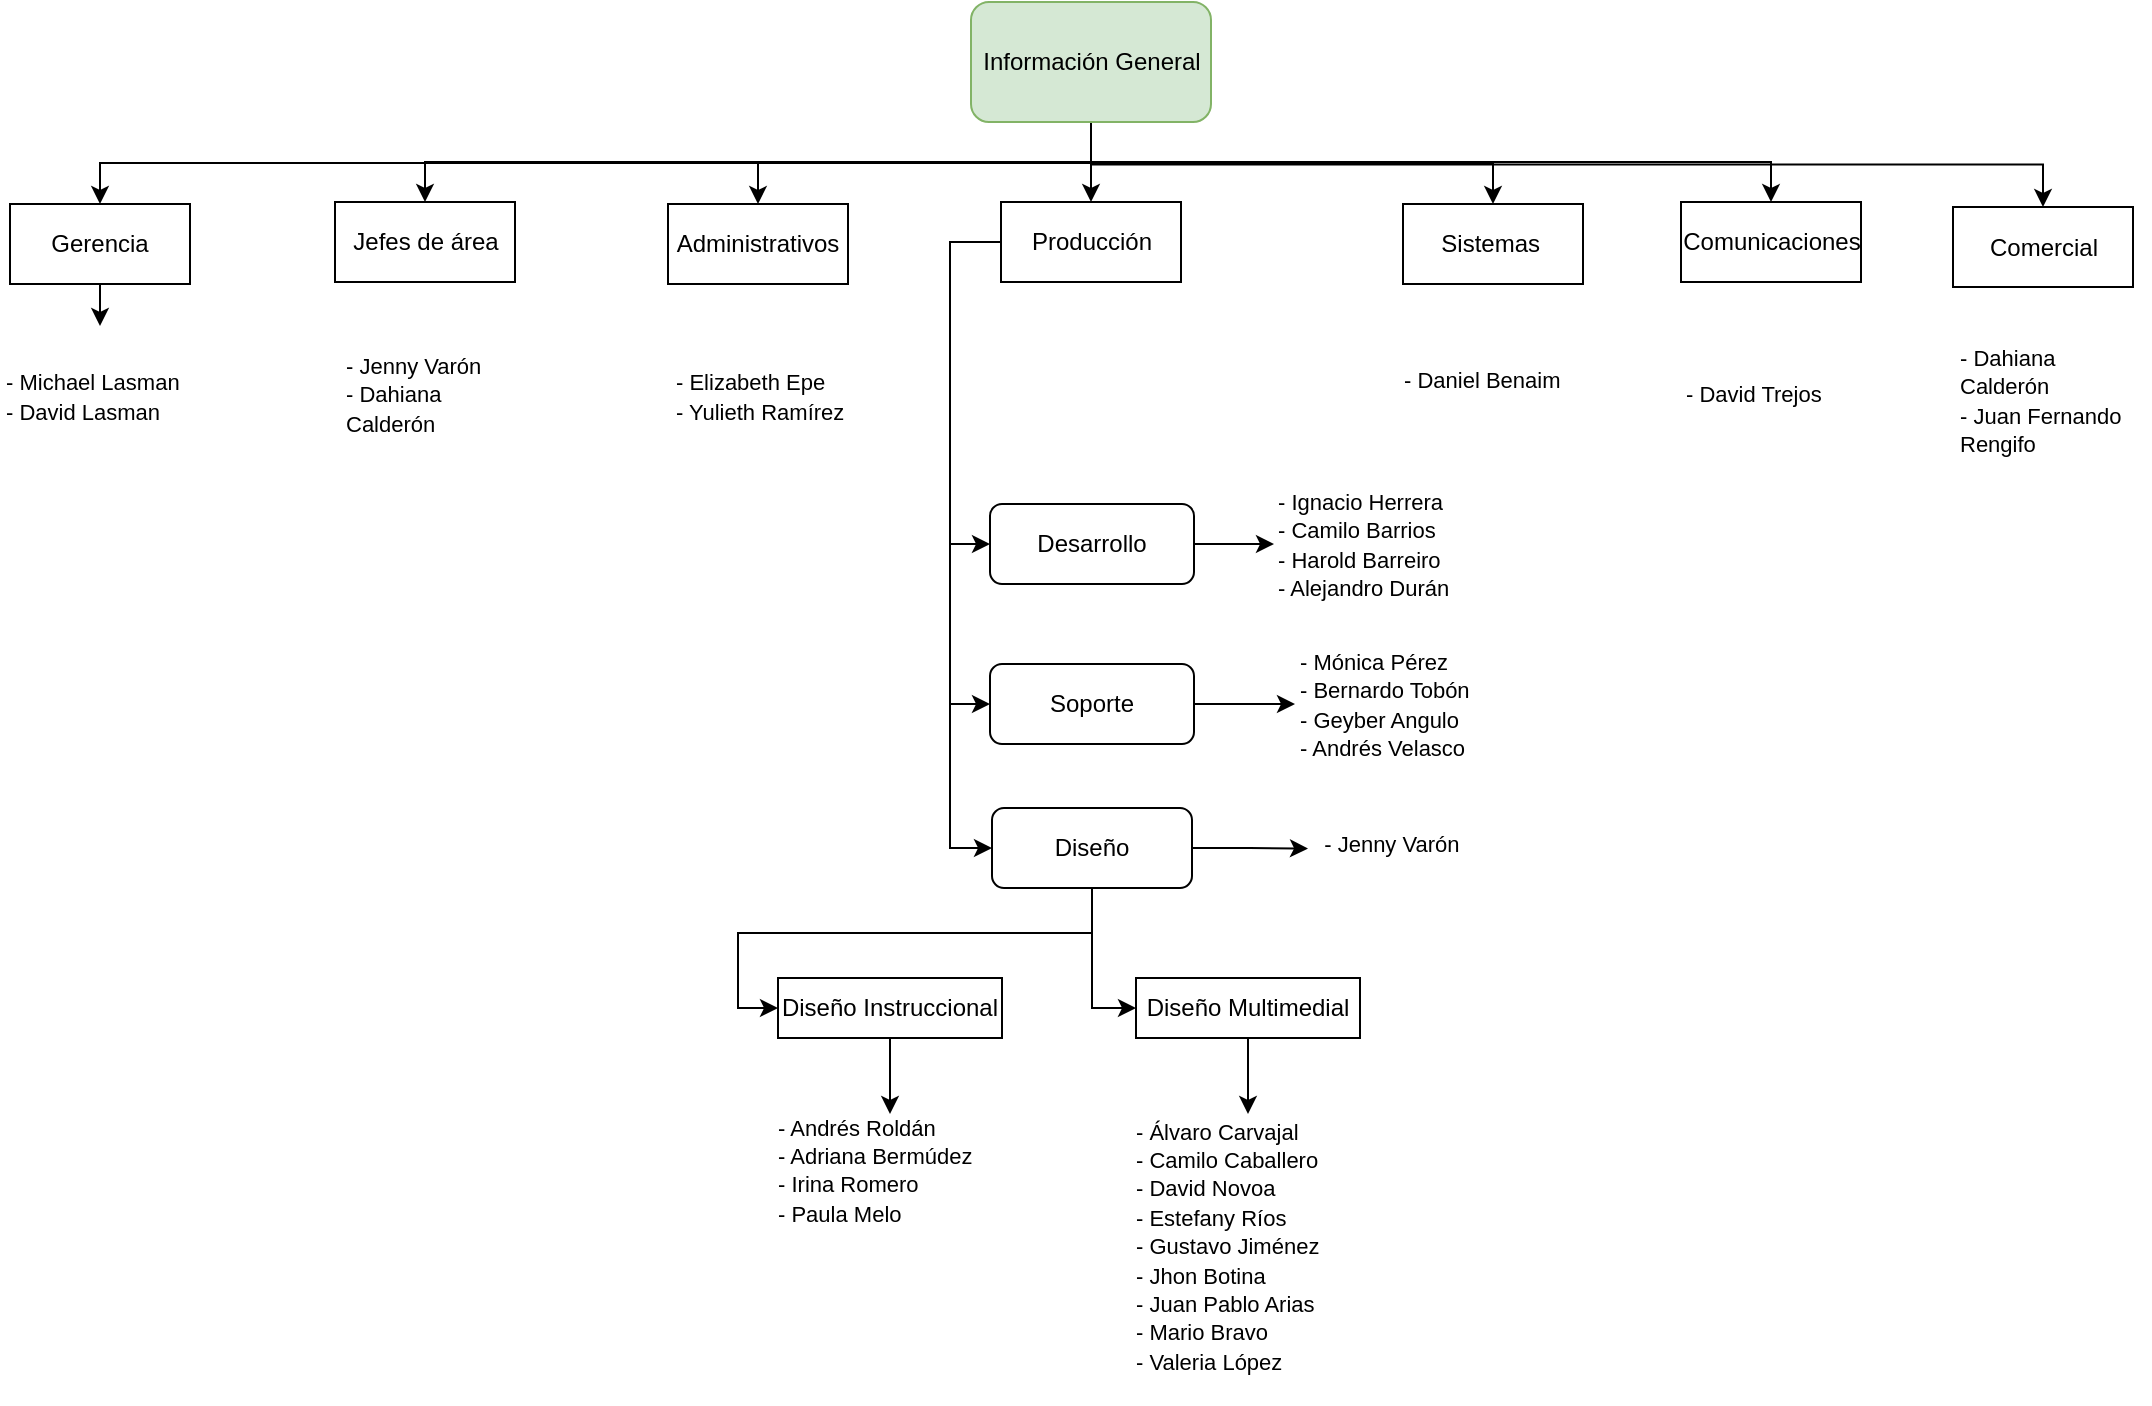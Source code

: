 <mxfile version="11.0.2" type="github"><diagram id="bqOrEvgnn9FEw7YLSFag" name="Page-1"><mxGraphModel dx="1231" dy="621" grid="1" gridSize="10" guides="1" tooltips="1" connect="1" arrows="1" fold="1" page="1" pageScale="1" pageWidth="1169" pageHeight="827" math="0" shadow="0"><root><mxCell id="0"/><mxCell id="1" parent="0"/><mxCell id="nodvLr2W8eB0ipPMQXOe-16" style="edgeStyle=orthogonalEdgeStyle;rounded=0;orthogonalLoop=1;jettySize=auto;html=1;exitX=0.5;exitY=1;exitDx=0;exitDy=0;entryX=0.5;entryY=0;entryDx=0;entryDy=0;" edge="1" parent="1" source="nodvLr2W8eB0ipPMQXOe-1" target="nodvLr2W8eB0ipPMQXOe-2"><mxGeometry relative="1" as="geometry"/></mxCell><mxCell id="nodvLr2W8eB0ipPMQXOe-19" style="edgeStyle=orthogonalEdgeStyle;rounded=0;orthogonalLoop=1;jettySize=auto;html=1;exitX=0.5;exitY=1;exitDx=0;exitDy=0;" edge="1" parent="1" source="nodvLr2W8eB0ipPMQXOe-1" target="nodvLr2W8eB0ipPMQXOe-7"><mxGeometry relative="1" as="geometry"/></mxCell><mxCell id="nodvLr2W8eB0ipPMQXOe-20" style="edgeStyle=orthogonalEdgeStyle;rounded=0;orthogonalLoop=1;jettySize=auto;html=1;exitX=0.5;exitY=1;exitDx=0;exitDy=0;entryX=0.5;entryY=0;entryDx=0;entryDy=0;" edge="1" parent="1" source="nodvLr2W8eB0ipPMQXOe-1" target="nodvLr2W8eB0ipPMQXOe-8"><mxGeometry relative="1" as="geometry"/></mxCell><mxCell id="nodvLr2W8eB0ipPMQXOe-22" style="edgeStyle=orthogonalEdgeStyle;rounded=0;orthogonalLoop=1;jettySize=auto;html=1;exitX=0.5;exitY=1;exitDx=0;exitDy=0;entryX=0.5;entryY=0;entryDx=0;entryDy=0;" edge="1" parent="1" source="nodvLr2W8eB0ipPMQXOe-1" target="nodvLr2W8eB0ipPMQXOe-3"><mxGeometry relative="1" as="geometry"/></mxCell><mxCell id="nodvLr2W8eB0ipPMQXOe-23" style="edgeStyle=orthogonalEdgeStyle;rounded=0;orthogonalLoop=1;jettySize=auto;html=1;exitX=0.5;exitY=1;exitDx=0;exitDy=0;entryX=0.5;entryY=0;entryDx=0;entryDy=0;" edge="1" parent="1" source="nodvLr2W8eB0ipPMQXOe-1" target="nodvLr2W8eB0ipPMQXOe-4"><mxGeometry relative="1" as="geometry"/></mxCell><mxCell id="nodvLr2W8eB0ipPMQXOe-24" style="edgeStyle=orthogonalEdgeStyle;rounded=0;orthogonalLoop=1;jettySize=auto;html=1;exitX=0.5;exitY=1;exitDx=0;exitDy=0;" edge="1" parent="1" source="nodvLr2W8eB0ipPMQXOe-1" target="nodvLr2W8eB0ipPMQXOe-6"><mxGeometry relative="1" as="geometry"/></mxCell><mxCell id="nodvLr2W8eB0ipPMQXOe-25" style="edgeStyle=orthogonalEdgeStyle;rounded=0;orthogonalLoop=1;jettySize=auto;html=1;exitX=0.5;exitY=1;exitDx=0;exitDy=0;" edge="1" parent="1" source="nodvLr2W8eB0ipPMQXOe-1" target="nodvLr2W8eB0ipPMQXOe-5"><mxGeometry relative="1" as="geometry"/></mxCell><mxCell id="nodvLr2W8eB0ipPMQXOe-1" value="Información General" style="rounded=1;whiteSpace=wrap;html=1;fillColor=#d5e8d4;strokeColor=#82b366;" vertex="1" parent="1"><mxGeometry x="540.5" y="69" width="120" height="60" as="geometry"/></mxCell><mxCell id="nodvLr2W8eB0ipPMQXOe-35" style="edgeStyle=orthogonalEdgeStyle;rounded=0;orthogonalLoop=1;jettySize=auto;html=1;exitX=0.5;exitY=1;exitDx=0;exitDy=0;" edge="1" parent="1" source="nodvLr2W8eB0ipPMQXOe-2" target="nodvLr2W8eB0ipPMQXOe-33"><mxGeometry relative="1" as="geometry"/></mxCell><mxCell id="nodvLr2W8eB0ipPMQXOe-2" value="Gerencia" style="rounded=0;whiteSpace=wrap;html=1;" vertex="1" parent="1"><mxGeometry x="60" y="170" width="90" height="40" as="geometry"/></mxCell><mxCell id="nodvLr2W8eB0ipPMQXOe-3" value="Jefes de área" style="rounded=0;whiteSpace=wrap;html=1;" vertex="1" parent="1"><mxGeometry x="222.5" y="169" width="90" height="40" as="geometry"/></mxCell><mxCell id="nodvLr2W8eB0ipPMQXOe-4" value="Administrativos" style="rounded=0;whiteSpace=wrap;html=1;" vertex="1" parent="1"><mxGeometry x="389" y="170" width="90" height="40" as="geometry"/></mxCell><mxCell id="nodvLr2W8eB0ipPMQXOe-5" value="Comercial" style="rounded=0;whiteSpace=wrap;html=1;" vertex="1" parent="1"><mxGeometry x="1031.5" y="171.5" width="90" height="40" as="geometry"/></mxCell><mxCell id="nodvLr2W8eB0ipPMQXOe-6" value="Sistemas&amp;nbsp;" style="rounded=0;whiteSpace=wrap;html=1;fontStyle=0" vertex="1" parent="1"><mxGeometry x="756.5" y="170" width="90" height="40" as="geometry"/></mxCell><mxCell id="nodvLr2W8eB0ipPMQXOe-7" value="Comunicaciones" style="rounded=0;whiteSpace=wrap;html=1;" vertex="1" parent="1"><mxGeometry x="895.5" y="169" width="90" height="40" as="geometry"/></mxCell><mxCell id="nodvLr2W8eB0ipPMQXOe-26" style="edgeStyle=orthogonalEdgeStyle;rounded=0;orthogonalLoop=1;jettySize=auto;html=1;exitX=0;exitY=0.5;exitDx=0;exitDy=0;entryX=0;entryY=0.5;entryDx=0;entryDy=0;" edge="1" parent="1" source="nodvLr2W8eB0ipPMQXOe-8" target="nodvLr2W8eB0ipPMQXOe-10"><mxGeometry relative="1" as="geometry"><Array as="points"><mxPoint x="530" y="189"/><mxPoint x="530" y="340"/></Array></mxGeometry></mxCell><mxCell id="nodvLr2W8eB0ipPMQXOe-27" style="edgeStyle=orthogonalEdgeStyle;rounded=0;orthogonalLoop=1;jettySize=auto;html=1;exitX=0;exitY=0.5;exitDx=0;exitDy=0;entryX=0;entryY=0.5;entryDx=0;entryDy=0;" edge="1" parent="1" source="nodvLr2W8eB0ipPMQXOe-8" target="nodvLr2W8eB0ipPMQXOe-12"><mxGeometry relative="1" as="geometry"><Array as="points"><mxPoint x="530" y="189"/><mxPoint x="530" y="420"/></Array></mxGeometry></mxCell><mxCell id="nodvLr2W8eB0ipPMQXOe-28" style="edgeStyle=orthogonalEdgeStyle;rounded=0;orthogonalLoop=1;jettySize=auto;html=1;exitX=0;exitY=0.5;exitDx=0;exitDy=0;entryX=0;entryY=0.5;entryDx=0;entryDy=0;" edge="1" parent="1" source="nodvLr2W8eB0ipPMQXOe-8" target="nodvLr2W8eB0ipPMQXOe-13"><mxGeometry relative="1" as="geometry"><Array as="points"><mxPoint x="530" y="189"/><mxPoint x="530" y="492"/></Array></mxGeometry></mxCell><mxCell id="nodvLr2W8eB0ipPMQXOe-8" value="Producción" style="rounded=0;whiteSpace=wrap;html=1;" vertex="1" parent="1"><mxGeometry x="555.5" y="169" width="90" height="40" as="geometry"/></mxCell><mxCell id="nodvLr2W8eB0ipPMQXOe-45" style="edgeStyle=orthogonalEdgeStyle;rounded=0;orthogonalLoop=1;jettySize=auto;html=1;exitX=1;exitY=0.5;exitDx=0;exitDy=0;entryX=0;entryY=0.5;entryDx=0;entryDy=0;" edge="1" parent="1" source="nodvLr2W8eB0ipPMQXOe-10" target="nodvLr2W8eB0ipPMQXOe-42"><mxGeometry relative="1" as="geometry"/></mxCell><mxCell id="nodvLr2W8eB0ipPMQXOe-10" value="Desarrollo" style="rounded=1;whiteSpace=wrap;html=1;" vertex="1" parent="1"><mxGeometry x="550" y="320" width="102" height="40" as="geometry"/></mxCell><mxCell id="nodvLr2W8eB0ipPMQXOe-47" style="edgeStyle=orthogonalEdgeStyle;rounded=0;orthogonalLoop=1;jettySize=auto;html=1;entryX=0;entryY=0.5;entryDx=0;entryDy=0;" edge="1" parent="1" source="nodvLr2W8eB0ipPMQXOe-12" target="nodvLr2W8eB0ipPMQXOe-46"><mxGeometry relative="1" as="geometry"/></mxCell><mxCell id="nodvLr2W8eB0ipPMQXOe-12" value="Soporte" style="rounded=1;whiteSpace=wrap;html=1;" vertex="1" parent="1"><mxGeometry x="550" y="400" width="102" height="40" as="geometry"/></mxCell><mxCell id="nodvLr2W8eB0ipPMQXOe-30" style="edgeStyle=orthogonalEdgeStyle;rounded=0;orthogonalLoop=1;jettySize=auto;html=1;exitX=0.5;exitY=1;exitDx=0;exitDy=0;entryX=0;entryY=0.5;entryDx=0;entryDy=0;" edge="1" parent="1" source="nodvLr2W8eB0ipPMQXOe-13" target="nodvLr2W8eB0ipPMQXOe-14"><mxGeometry relative="1" as="geometry"/></mxCell><mxCell id="nodvLr2W8eB0ipPMQXOe-31" style="edgeStyle=orthogonalEdgeStyle;rounded=0;orthogonalLoop=1;jettySize=auto;html=1;exitX=0.5;exitY=1;exitDx=0;exitDy=0;entryX=0;entryY=0.5;entryDx=0;entryDy=0;" edge="1" parent="1" source="nodvLr2W8eB0ipPMQXOe-13" target="nodvLr2W8eB0ipPMQXOe-15"><mxGeometry relative="1" as="geometry"/></mxCell><mxCell id="nodvLr2W8eB0ipPMQXOe-50" style="edgeStyle=orthogonalEdgeStyle;rounded=0;orthogonalLoop=1;jettySize=auto;html=1;entryX=0;entryY=0.25;entryDx=0;entryDy=0;" edge="1" parent="1" source="nodvLr2W8eB0ipPMQXOe-13" target="nodvLr2W8eB0ipPMQXOe-49"><mxGeometry relative="1" as="geometry"/></mxCell><mxCell id="nodvLr2W8eB0ipPMQXOe-13" value="Diseño" style="rounded=1;whiteSpace=wrap;html=1;" vertex="1" parent="1"><mxGeometry x="551" y="472" width="100" height="40" as="geometry"/></mxCell><mxCell id="nodvLr2W8eB0ipPMQXOe-53" style="edgeStyle=orthogonalEdgeStyle;rounded=0;orthogonalLoop=1;jettySize=auto;html=1;entryX=0.5;entryY=0;entryDx=0;entryDy=0;" edge="1" parent="1" source="nodvLr2W8eB0ipPMQXOe-14" target="nodvLr2W8eB0ipPMQXOe-52"><mxGeometry relative="1" as="geometry"/></mxCell><mxCell id="nodvLr2W8eB0ipPMQXOe-14" value="Diseño Multimedial" style="rounded=0;whiteSpace=wrap;html=1;" vertex="1" parent="1"><mxGeometry x="623" y="557" width="112" height="30" as="geometry"/></mxCell><mxCell id="nodvLr2W8eB0ipPMQXOe-51" style="edgeStyle=orthogonalEdgeStyle;rounded=0;orthogonalLoop=1;jettySize=auto;html=1;exitX=0.5;exitY=1;exitDx=0;exitDy=0;entryX=0.5;entryY=0;entryDx=0;entryDy=0;" edge="1" parent="1" source="nodvLr2W8eB0ipPMQXOe-15" target="nodvLr2W8eB0ipPMQXOe-48"><mxGeometry relative="1" as="geometry"/></mxCell><mxCell id="nodvLr2W8eB0ipPMQXOe-15" value="Diseño Instruccional" style="rounded=0;whiteSpace=wrap;html=1;" vertex="1" parent="1"><mxGeometry x="444" y="557" width="112" height="30" as="geometry"/></mxCell><mxCell id="nodvLr2W8eB0ipPMQXOe-33" value="&lt;font style=&quot;font-size: 11px&quot;&gt;&lt;span&gt;- Michael Lasman&lt;/span&gt;&lt;br&gt;&lt;span&gt;- David Lasman&lt;/span&gt;&lt;/font&gt;" style="text;html=1;align=left;verticalAlign=middle;whiteSpace=wrap;rounded=0;dashed=1;strokeWidth=2;" vertex="1" parent="1"><mxGeometry x="55.5" y="231" width="99" height="70" as="geometry"/></mxCell><mxCell id="nodvLr2W8eB0ipPMQXOe-37" value="&lt;font style=&quot;font-size: 11px&quot;&gt;- Jenny Varón&lt;br&gt;- Dahiana Calderón&lt;br&gt;&lt;/font&gt;" style="text;html=1;align=left;verticalAlign=middle;whiteSpace=wrap;rounded=0;dashed=1;strokeWidth=2;" vertex="1" parent="1"><mxGeometry x="226" y="230" width="87" height="70" as="geometry"/></mxCell><mxCell id="nodvLr2W8eB0ipPMQXOe-38" value="&lt;font style=&quot;font-size: 11px&quot;&gt;- Elizabeth Epe&lt;br&gt;- Yulieth Ramírez&lt;br&gt;&lt;/font&gt;" style="text;html=1;align=left;verticalAlign=middle;whiteSpace=wrap;rounded=0;dashed=1;strokeWidth=2;" vertex="1" parent="1"><mxGeometry x="391" y="231" width="87" height="70" as="geometry"/></mxCell><mxCell id="nodvLr2W8eB0ipPMQXOe-39" value="&lt;font style=&quot;font-size: 11px&quot;&gt;- Daniel Benaim&lt;br&gt;&lt;br&gt;&lt;/font&gt;" style="text;html=1;align=left;verticalAlign=middle;whiteSpace=wrap;rounded=0;dashed=1;strokeWidth=2;" vertex="1" parent="1"><mxGeometry x="754.5" y="230" width="87" height="70" as="geometry"/></mxCell><mxCell id="nodvLr2W8eB0ipPMQXOe-40" value="&lt;font style=&quot;font-size: 11px&quot;&gt;- David Trejos&lt;br&gt;&lt;/font&gt;" style="text;html=1;align=left;verticalAlign=middle;whiteSpace=wrap;rounded=0;dashed=1;strokeWidth=2;" vertex="1" parent="1"><mxGeometry x="895.5" y="230" width="87" height="70" as="geometry"/></mxCell><mxCell id="nodvLr2W8eB0ipPMQXOe-41" value="&lt;font style=&quot;font-size: 11px&quot;&gt;- Dahiana Calderón&lt;br&gt;- Juan Fernando Rengifo&lt;br&gt;&lt;/font&gt;" style="text;html=1;align=left;verticalAlign=middle;whiteSpace=wrap;rounded=0;dashed=1;strokeWidth=2;" vertex="1" parent="1"><mxGeometry x="1033" y="233" width="97" height="70" as="geometry"/></mxCell><mxCell id="nodvLr2W8eB0ipPMQXOe-42" value="&lt;font style=&quot;font-size: 11px&quot;&gt;- Ignacio Herrera&lt;br&gt;- Camilo Barrios&lt;br&gt;- Harold Barreiro&lt;br&gt;- Alejandro Durán&lt;br&gt;&lt;/font&gt;" style="text;html=1;align=left;verticalAlign=middle;whiteSpace=wrap;rounded=0;dashed=1;strokeWidth=2;" vertex="1" parent="1"><mxGeometry x="692" y="305" width="99" height="70" as="geometry"/></mxCell><mxCell id="nodvLr2W8eB0ipPMQXOe-46" value="&lt;font style=&quot;font-size: 11px&quot;&gt;- Mónica Pérez&lt;br&gt;- Bernardo Tobón&lt;br&gt;- Geyber Angulo&lt;br&gt;- Andrés Velasco&lt;br&gt;&lt;/font&gt;" style="text;html=1;align=left;verticalAlign=middle;whiteSpace=wrap;rounded=0;dashed=1;strokeWidth=2;" vertex="1" parent="1"><mxGeometry x="702.5" y="385" width="99" height="70" as="geometry"/></mxCell><mxCell id="nodvLr2W8eB0ipPMQXOe-48" value="&lt;font style=&quot;font-size: 11px&quot;&gt;- Andrés Roldán&lt;br&gt;- Adriana Bermúdez&lt;br&gt;- Irina Romero&lt;br&gt;- Paula Melo&lt;br&gt;&lt;br&gt;&lt;/font&gt;" style="text;html=1;align=left;verticalAlign=middle;whiteSpace=wrap;rounded=0;dashed=1;strokeWidth=2;" vertex="1" parent="1"><mxGeometry x="442" y="625" width="116" height="70" as="geometry"/></mxCell><mxCell id="nodvLr2W8eB0ipPMQXOe-49" value="&lt;font style=&quot;font-size: 11px&quot;&gt;&amp;nbsp; - Jenny Varón&lt;br&gt;&lt;br&gt;&lt;/font&gt;" style="text;html=1;align=left;verticalAlign=middle;whiteSpace=wrap;rounded=0;dashed=1;strokeWidth=2;" vertex="1" parent="1"><mxGeometry x="709" y="488" width="99" height="17" as="geometry"/></mxCell><mxCell id="nodvLr2W8eB0ipPMQXOe-52" value="&lt;font style=&quot;font-size: 11px&quot;&gt;- Álvaro Carvajal&lt;br&gt;- Camilo Caballero&lt;br&gt;- David Novoa&lt;br&gt;- Estefany Ríos&lt;br&gt;- Gustavo Jiménez&lt;br&gt;- Jhon Botina&lt;br&gt;- Juan Pablo Arias&lt;br&gt;- Mario Bravo&lt;br&gt;- Valeria López&lt;br&gt;&lt;br&gt;&lt;/font&gt;" style="text;html=1;align=left;verticalAlign=middle;whiteSpace=wrap;rounded=0;dashed=1;strokeWidth=2;" vertex="1" parent="1"><mxGeometry x="621" y="625" width="116" height="145" as="geometry"/></mxCell></root></mxGraphModel></diagram></mxfile>